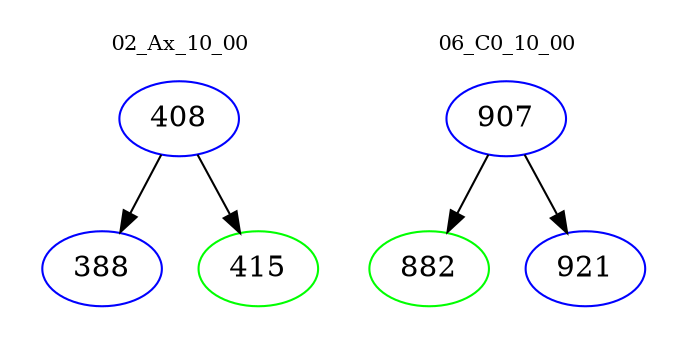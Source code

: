 digraph{
subgraph cluster_0 {
color = white
label = "02_Ax_10_00";
fontsize=10;
T0_408 [label="408", color="blue"]
T0_408 -> T0_388 [color="black"]
T0_388 [label="388", color="blue"]
T0_408 -> T0_415 [color="black"]
T0_415 [label="415", color="green"]
}
subgraph cluster_1 {
color = white
label = "06_C0_10_00";
fontsize=10;
T1_907 [label="907", color="blue"]
T1_907 -> T1_882 [color="black"]
T1_882 [label="882", color="green"]
T1_907 -> T1_921 [color="black"]
T1_921 [label="921", color="blue"]
}
}
